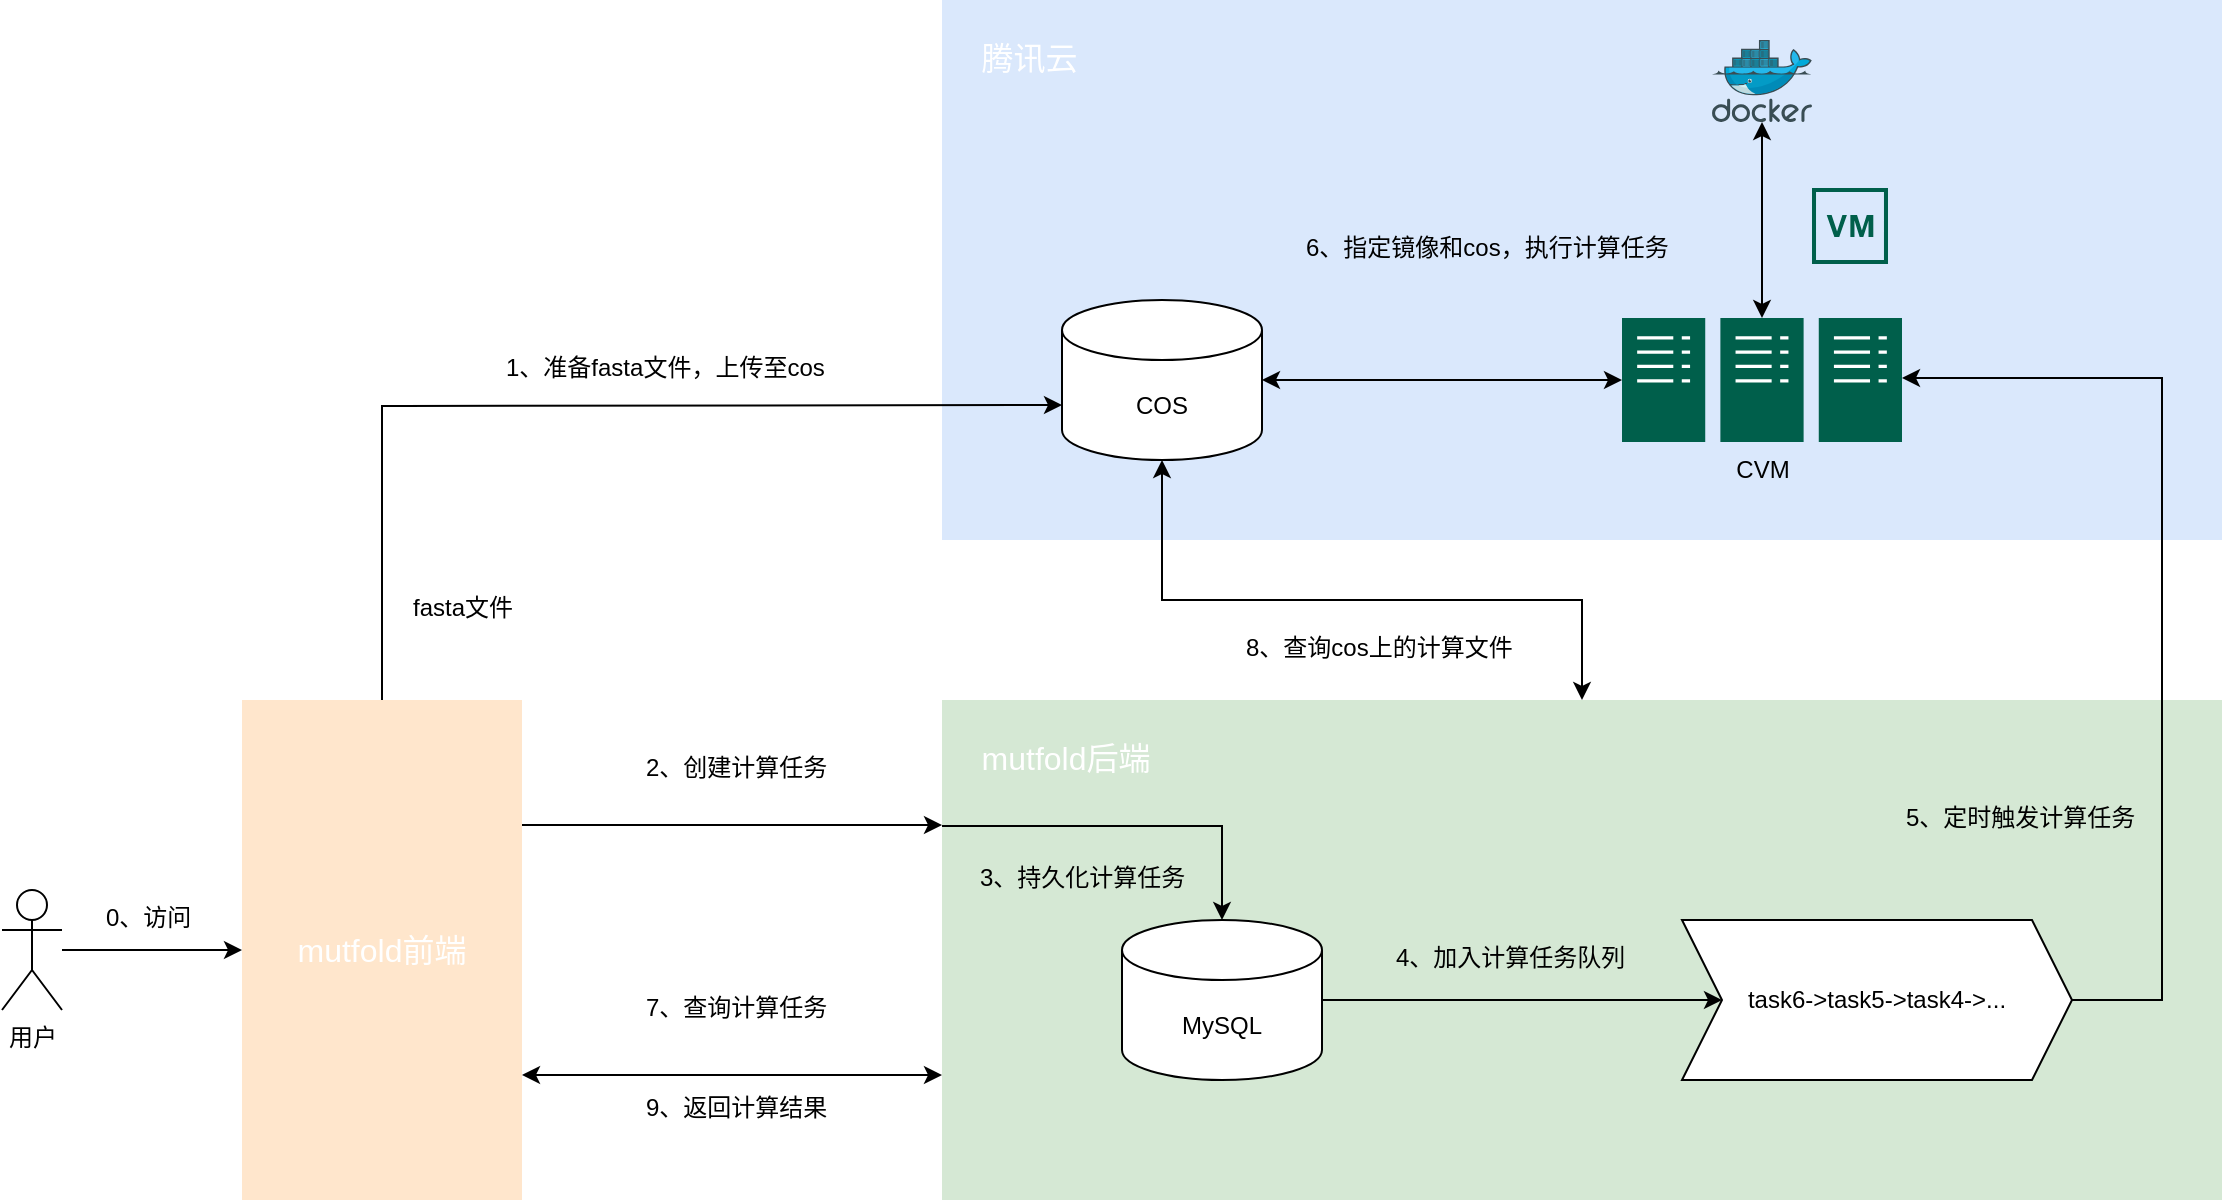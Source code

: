 <mxfile version="16.6.4" type="github">
  <diagram id="PaMLHSJBzjiJ5cQbQYLu" name="Page-1">
    <mxGraphModel dx="1530" dy="855" grid="1" gridSize="10" guides="1" tooltips="1" connect="1" arrows="1" fold="1" page="1" pageScale="1" pageWidth="827" pageHeight="1169" math="0" shadow="0">
      <root>
        <mxCell id="0" />
        <mxCell id="1" parent="0" />
        <mxCell id="BWl7ARk_XlkrGarGOwxK-12" value="&lt;font style=&quot;font-size: 16px&quot;&gt;&lt;font color=&quot;#ffffff&quot;&gt;&lt;font style=&quot;font-size: 16px&quot;&gt;&amp;nbsp; &amp;nbsp; mutfold后端&lt;br&gt;&lt;br&gt;&lt;br&gt;&lt;/font&gt;&lt;br&gt;&lt;br&gt;&lt;br&gt;&lt;br&gt;&lt;br&gt;&lt;br&gt;&lt;br&gt;&lt;/font&gt;&lt;br&gt;&lt;/font&gt;" style="rounded=0;whiteSpace=wrap;html=1;fillColor=#d5e8d4;strokeColor=none;align=left;" parent="1" vertex="1">
          <mxGeometry x="690" y="510" width="640" height="250" as="geometry" />
        </mxCell>
        <mxCell id="-6lMQvuyPs8rFw9tTsgk-23" value="&lt;div style=&quot;font-size: 16px&quot;&gt;&lt;font style=&quot;font-size: 16px&quot; color=&quot;#ffffff&quot;&gt;&amp;nbsp; &amp;nbsp; 腾讯云&lt;/font&gt;&lt;/div&gt;&lt;div style=&quot;font-size: 16px&quot;&gt;&lt;font style=&quot;font-size: 16px&quot; color=&quot;#ffffff&quot;&gt;&lt;br&gt;&lt;/font&gt;&lt;/div&gt;&lt;font style=&quot;font-size: 16px&quot;&gt;&lt;font color=&quot;#ffffff&quot;&gt;&lt;br&gt;&lt;br&gt;&lt;br&gt;&lt;br&gt;&lt;br&gt;&lt;br&gt;&lt;br&gt;&lt;br&gt;&lt;br&gt;&lt;/font&gt;&lt;br&gt;&lt;/font&gt;" style="rounded=0;whiteSpace=wrap;html=1;align=left;fillColor=#dae8fc;strokeColor=none;" vertex="1" parent="1">
          <mxGeometry x="690" y="160" width="640" height="270" as="geometry" />
        </mxCell>
        <mxCell id="BWl7ARk_XlkrGarGOwxK-1" value="1、准备fasta文件，上传至cos" style="text;whiteSpace=wrap;html=1;" parent="1" vertex="1">
          <mxGeometry x="470" y="330" width="180" height="30" as="geometry" />
        </mxCell>
        <mxCell id="BWl7ARk_XlkrGarGOwxK-2" value="2、创建计算任务" style="text;whiteSpace=wrap;html=1;" parent="1" vertex="1">
          <mxGeometry x="540" y="530" width="100" height="30" as="geometry" />
        </mxCell>
        <mxCell id="BWl7ARk_XlkrGarGOwxK-4" value="fasta文件" style="shape=image;html=1;verticalAlign=top;verticalLabelPosition=bottom;labelBackgroundColor=#ffffff;imageAspect=0;aspect=fixed;image=https://cdn2.iconfinder.com/data/icons/essential-web-1-1/50/files-pages-print-copy-papers-128.png" parent="1" vertex="1">
          <mxGeometry x="430" y="410" width="40" height="40" as="geometry" />
        </mxCell>
        <mxCell id="BWl7ARk_XlkrGarGOwxK-5" value="COS" style="shape=cylinder3;whiteSpace=wrap;html=1;boundedLbl=1;backgroundOutline=1;size=15;" parent="1" vertex="1">
          <mxGeometry x="750" y="310" width="100" height="80" as="geometry" />
        </mxCell>
        <mxCell id="BWl7ARk_XlkrGarGOwxK-11" style="edgeStyle=orthogonalEdgeStyle;rounded=0;orthogonalLoop=1;jettySize=auto;html=1;entryX=0;entryY=0;entryDx=0;entryDy=52.5;entryPerimeter=0;exitX=0.5;exitY=0;exitDx=0;exitDy=0;" parent="1" source="BWl7ARk_XlkrGarGOwxK-6" target="BWl7ARk_XlkrGarGOwxK-5" edge="1">
          <mxGeometry relative="1" as="geometry">
            <Array as="points">
              <mxPoint x="420" y="363" />
              <mxPoint x="450" y="363" />
            </Array>
          </mxGeometry>
        </mxCell>
        <mxCell id="BWl7ARk_XlkrGarGOwxK-16" style="edgeStyle=orthogonalEdgeStyle;rounded=0;orthogonalLoop=1;jettySize=auto;html=1;exitX=1;exitY=0.25;exitDx=0;exitDy=0;entryX=0;entryY=0.25;entryDx=0;entryDy=0;" parent="1" source="BWl7ARk_XlkrGarGOwxK-6" target="BWl7ARk_XlkrGarGOwxK-12" edge="1">
          <mxGeometry relative="1" as="geometry" />
        </mxCell>
        <mxCell id="-6lMQvuyPs8rFw9tTsgk-14" style="edgeStyle=orthogonalEdgeStyle;rounded=0;orthogonalLoop=1;jettySize=auto;html=1;exitX=1;exitY=0.75;exitDx=0;exitDy=0;entryX=0;entryY=0.75;entryDx=0;entryDy=0;startArrow=classic;startFill=1;" edge="1" parent="1" source="BWl7ARk_XlkrGarGOwxK-6" target="BWl7ARk_XlkrGarGOwxK-12">
          <mxGeometry relative="1" as="geometry" />
        </mxCell>
        <mxCell id="BWl7ARk_XlkrGarGOwxK-6" value="&lt;font style=&quot;font-size: 16px&quot; color=&quot;#ffffff&quot;&gt;mutfold前端&lt;/font&gt;" style="rounded=0;whiteSpace=wrap;html=1;fillColor=#ffe6cc;strokeColor=none;" parent="1" vertex="1">
          <mxGeometry x="340" y="510" width="140" height="250" as="geometry" />
        </mxCell>
        <mxCell id="BWl7ARk_XlkrGarGOwxK-9" style="edgeStyle=orthogonalEdgeStyle;rounded=0;orthogonalLoop=1;jettySize=auto;html=1;" parent="1" source="BWl7ARk_XlkrGarGOwxK-8" target="BWl7ARk_XlkrGarGOwxK-6" edge="1">
          <mxGeometry relative="1" as="geometry" />
        </mxCell>
        <mxCell id="BWl7ARk_XlkrGarGOwxK-8" value="用户" style="shape=umlActor;verticalLabelPosition=bottom;verticalAlign=top;html=1;outlineConnect=0;" parent="1" vertex="1">
          <mxGeometry x="220" y="605" width="30" height="60" as="geometry" />
        </mxCell>
        <mxCell id="-6lMQvuyPs8rFw9tTsgk-19" style="edgeStyle=orthogonalEdgeStyle;rounded=0;orthogonalLoop=1;jettySize=auto;html=1;exitX=0.5;exitY=0;exitDx=0;exitDy=0;entryX=0.5;entryY=1;entryDx=0;entryDy=0;entryPerimeter=0;startArrow=classic;startFill=1;" edge="1" parent="1" source="BWl7ARk_XlkrGarGOwxK-12" target="BWl7ARk_XlkrGarGOwxK-5">
          <mxGeometry relative="1" as="geometry">
            <Array as="points">
              <mxPoint x="1010" y="460" />
              <mxPoint x="800" y="460" />
            </Array>
          </mxGeometry>
        </mxCell>
        <mxCell id="BWl7ARk_XlkrGarGOwxK-13" value="" style="sketch=0;pointerEvents=1;shadow=0;dashed=0;html=1;strokeColor=none;fillColor=#005F4B;labelPosition=center;verticalLabelPosition=bottom;verticalAlign=top;align=center;outlineConnect=0;shape=mxgraph.veeam2.vm_snapshot;" parent="1" vertex="1">
          <mxGeometry x="1125" y="254" width="38" height="38" as="geometry" />
        </mxCell>
        <mxCell id="-6lMQvuyPs8rFw9tTsgk-11" style="edgeStyle=orthogonalEdgeStyle;rounded=0;orthogonalLoop=1;jettySize=auto;html=1;startArrow=classic;startFill=1;" edge="1" parent="1" source="BWl7ARk_XlkrGarGOwxK-14" target="BWl7ARk_XlkrGarGOwxK-15">
          <mxGeometry relative="1" as="geometry" />
        </mxCell>
        <mxCell id="-6lMQvuyPs8rFw9tTsgk-13" style="edgeStyle=orthogonalEdgeStyle;rounded=0;orthogonalLoop=1;jettySize=auto;html=1;startArrow=classic;startFill=1;" edge="1" parent="1" source="BWl7ARk_XlkrGarGOwxK-14" target="BWl7ARk_XlkrGarGOwxK-5">
          <mxGeometry relative="1" as="geometry" />
        </mxCell>
        <mxCell id="BWl7ARk_XlkrGarGOwxK-14" value="CVM" style="sketch=0;pointerEvents=1;shadow=0;dashed=0;html=1;strokeColor=none;fillColor=#005F4B;labelPosition=center;verticalLabelPosition=bottom;verticalAlign=top;align=center;outlineConnect=0;shape=mxgraph.veeam2.server_cluster;" parent="1" vertex="1">
          <mxGeometry x="1030" y="319" width="140" height="62" as="geometry" />
        </mxCell>
        <mxCell id="BWl7ARk_XlkrGarGOwxK-15" value="" style="sketch=0;aspect=fixed;html=1;points=[];align=center;image;fontSize=12;image=img/lib/mscae/Docker.svg;" parent="1" vertex="1">
          <mxGeometry x="1075" y="180" width="50" height="41" as="geometry" />
        </mxCell>
        <mxCell id="-6lMQvuyPs8rFw9tTsgk-2" value="5、定时触发计算任务" style="text;whiteSpace=wrap;html=1;" vertex="1" parent="1">
          <mxGeometry x="1170" y="555" width="121" height="30" as="geometry" />
        </mxCell>
        <mxCell id="-6lMQvuyPs8rFw9tTsgk-8" style="edgeStyle=orthogonalEdgeStyle;rounded=0;orthogonalLoop=1;jettySize=auto;html=1;" edge="1" parent="1" source="-6lMQvuyPs8rFw9tTsgk-3" target="-6lMQvuyPs8rFw9tTsgk-7">
          <mxGeometry relative="1" as="geometry" />
        </mxCell>
        <mxCell id="-6lMQvuyPs8rFw9tTsgk-24" style="rounded=0;orthogonalLoop=1;jettySize=auto;html=1;entryX=0;entryY=0.25;entryDx=0;entryDy=0;fontSize=16;startArrow=classic;startFill=1;endArrow=none;endFill=0;edgeStyle=orthogonalEdgeStyle;" edge="1" parent="1" source="-6lMQvuyPs8rFw9tTsgk-3" target="BWl7ARk_XlkrGarGOwxK-12">
          <mxGeometry relative="1" as="geometry">
            <Array as="points">
              <mxPoint x="830" y="573" />
              <mxPoint x="690" y="573" />
            </Array>
          </mxGeometry>
        </mxCell>
        <mxCell id="-6lMQvuyPs8rFw9tTsgk-3" value="MySQL" style="shape=cylinder3;whiteSpace=wrap;html=1;boundedLbl=1;backgroundOutline=1;size=15;" vertex="1" parent="1">
          <mxGeometry x="780" y="620" width="100" height="80" as="geometry" />
        </mxCell>
        <mxCell id="-6lMQvuyPs8rFw9tTsgk-6" value="3、持久化计算任务" style="text;whiteSpace=wrap;html=1;" vertex="1" parent="1">
          <mxGeometry x="707" y="585" width="120" height="30" as="geometry" />
        </mxCell>
        <mxCell id="-6lMQvuyPs8rFw9tTsgk-10" style="edgeStyle=orthogonalEdgeStyle;rounded=0;orthogonalLoop=1;jettySize=auto;html=1;exitX=1;exitY=0.5;exitDx=0;exitDy=0;" edge="1" parent="1" source="-6lMQvuyPs8rFw9tTsgk-7" target="BWl7ARk_XlkrGarGOwxK-14">
          <mxGeometry relative="1" as="geometry">
            <Array as="points">
              <mxPoint x="1300" y="660" />
              <mxPoint x="1300" y="349" />
            </Array>
          </mxGeometry>
        </mxCell>
        <mxCell id="-6lMQvuyPs8rFw9tTsgk-7" value="task6-&amp;gt;task5-&amp;gt;task4-&amp;gt;..." style="shape=step;perimeter=stepPerimeter;whiteSpace=wrap;html=1;fixedSize=1;" vertex="1" parent="1">
          <mxGeometry x="1060" y="620" width="195" height="80" as="geometry" />
        </mxCell>
        <mxCell id="-6lMQvuyPs8rFw9tTsgk-9" value="4、加入计算任务队列" style="text;whiteSpace=wrap;html=1;" vertex="1" parent="1">
          <mxGeometry x="915" y="625" width="120" height="30" as="geometry" />
        </mxCell>
        <mxCell id="-6lMQvuyPs8rFw9tTsgk-12" value="6、指定镜像和cos，执行计算任务" style="text;whiteSpace=wrap;html=1;" vertex="1" parent="1">
          <mxGeometry x="870" y="270" width="210" height="30" as="geometry" />
        </mxCell>
        <mxCell id="-6lMQvuyPs8rFw9tTsgk-16" value="7、查询计算任务" style="text;whiteSpace=wrap;html=1;" vertex="1" parent="1">
          <mxGeometry x="540" y="650" width="100" height="30" as="geometry" />
        </mxCell>
        <mxCell id="-6lMQvuyPs8rFw9tTsgk-17" value="9、返回计算结果" style="text;whiteSpace=wrap;html=1;" vertex="1" parent="1">
          <mxGeometry x="540" y="700" width="100" height="30" as="geometry" />
        </mxCell>
        <mxCell id="-6lMQvuyPs8rFw9tTsgk-20" value="8、查询cos上的计算文件" style="text;whiteSpace=wrap;html=1;" vertex="1" parent="1">
          <mxGeometry x="840" y="470" width="150" height="30" as="geometry" />
        </mxCell>
        <mxCell id="-6lMQvuyPs8rFw9tTsgk-26" value="0、访问" style="text;whiteSpace=wrap;html=1;" vertex="1" parent="1">
          <mxGeometry x="270" y="605" width="60" height="30" as="geometry" />
        </mxCell>
      </root>
    </mxGraphModel>
  </diagram>
</mxfile>
